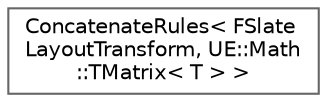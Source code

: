 digraph "Graphical Class Hierarchy"
{
 // INTERACTIVE_SVG=YES
 // LATEX_PDF_SIZE
  bgcolor="transparent";
  edge [fontname=Helvetica,fontsize=10,labelfontname=Helvetica,labelfontsize=10];
  node [fontname=Helvetica,fontsize=10,shape=box,height=0.2,width=0.4];
  rankdir="LR";
  Node0 [id="Node000000",label="ConcatenateRules\< FSlate\lLayoutTransform, UE::Math\l::TMatrix\< T \> \>",height=0.2,width=0.4,color="grey40", fillcolor="white", style="filled",URL="$dd/d4c/structConcatenateRules_3_01FSlateLayoutTransform_00_01UE_1_1Math_1_1TMatrix_3_01T_01_4_01_4.html",tooltip=" "];
}
